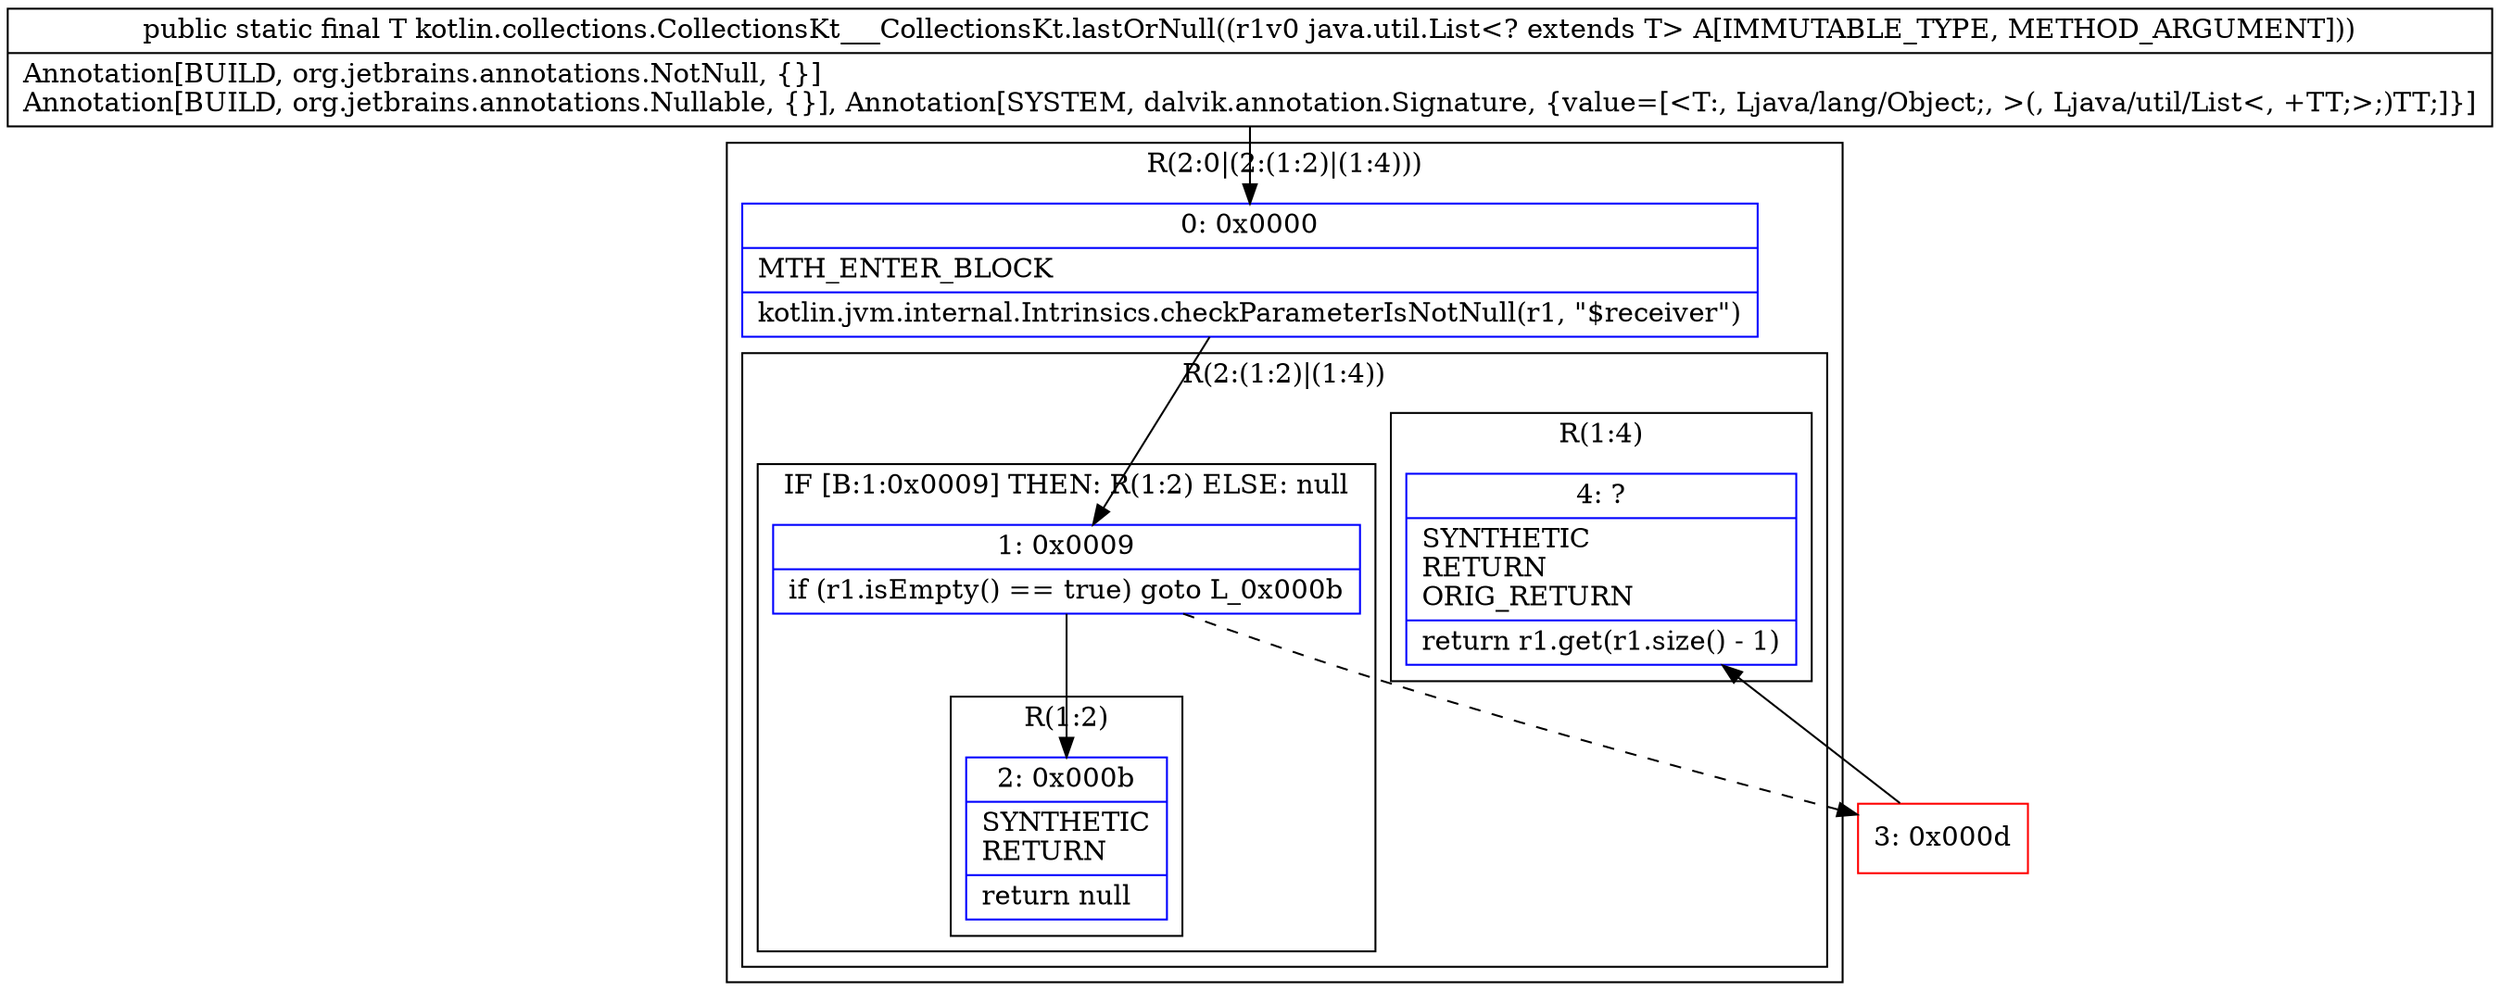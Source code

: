 digraph "CFG forkotlin.collections.CollectionsKt___CollectionsKt.lastOrNull(Ljava\/util\/List;)Ljava\/lang\/Object;" {
subgraph cluster_Region_2038286258 {
label = "R(2:0|(2:(1:2)|(1:4)))";
node [shape=record,color=blue];
Node_0 [shape=record,label="{0\:\ 0x0000|MTH_ENTER_BLOCK\l|kotlin.jvm.internal.Intrinsics.checkParameterIsNotNull(r1, \"$receiver\")\l}"];
subgraph cluster_Region_1374012953 {
label = "R(2:(1:2)|(1:4))";
node [shape=record,color=blue];
subgraph cluster_IfRegion_179306277 {
label = "IF [B:1:0x0009] THEN: R(1:2) ELSE: null";
node [shape=record,color=blue];
Node_1 [shape=record,label="{1\:\ 0x0009|if (r1.isEmpty() == true) goto L_0x000b\l}"];
subgraph cluster_Region_1658252569 {
label = "R(1:2)";
node [shape=record,color=blue];
Node_2 [shape=record,label="{2\:\ 0x000b|SYNTHETIC\lRETURN\l|return null\l}"];
}
}
subgraph cluster_Region_1963058854 {
label = "R(1:4)";
node [shape=record,color=blue];
Node_4 [shape=record,label="{4\:\ ?|SYNTHETIC\lRETURN\lORIG_RETURN\l|return r1.get(r1.size() \- 1)\l}"];
}
}
}
Node_3 [shape=record,color=red,label="{3\:\ 0x000d}"];
MethodNode[shape=record,label="{public static final T kotlin.collections.CollectionsKt___CollectionsKt.lastOrNull((r1v0 java.util.List\<? extends T\> A[IMMUTABLE_TYPE, METHOD_ARGUMENT]))  | Annotation[BUILD, org.jetbrains.annotations.NotNull, \{\}]\lAnnotation[BUILD, org.jetbrains.annotations.Nullable, \{\}], Annotation[SYSTEM, dalvik.annotation.Signature, \{value=[\<T:, Ljava\/lang\/Object;, \>(, Ljava\/util\/List\<, +TT;\>;)TT;]\}]\l}"];
MethodNode -> Node_0;
Node_0 -> Node_1;
Node_1 -> Node_2;
Node_1 -> Node_3[style=dashed];
Node_3 -> Node_4;
}

